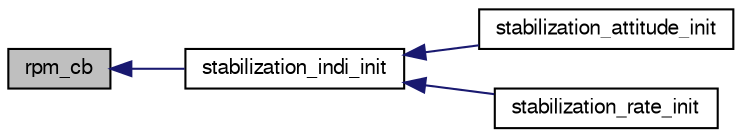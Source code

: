 digraph "rpm_cb"
{
  edge [fontname="FreeSans",fontsize="10",labelfontname="FreeSans",labelfontsize="10"];
  node [fontname="FreeSans",fontsize="10",shape=record];
  rankdir="LR";
  Node1 [label="rpm_cb",height=0.2,width=0.4,color="black", fillcolor="grey75", style="filled", fontcolor="black"];
  Node1 -> Node2 [dir="back",color="midnightblue",fontsize="10",style="solid",fontname="FreeSans"];
  Node2 [label="stabilization_indi_init",height=0.2,width=0.4,color="black", fillcolor="white", style="filled",URL="$stabilization__indi__simple_8h.html#a9b355db7dd60fd053f3fff04eccdc11b",tooltip="Function that initializes important values upon engaging INDI. "];
  Node2 -> Node3 [dir="back",color="midnightblue",fontsize="10",style="solid",fontname="FreeSans"];
  Node3 [label="stabilization_attitude_init",height=0.2,width=0.4,color="black", fillcolor="white", style="filled",URL="$stabilization__attitude__quat__indi_8c.html#a03d27593d891182c04fc5337766733d1",tooltip="stabilization_attitude_init "];
  Node2 -> Node4 [dir="back",color="midnightblue",fontsize="10",style="solid",fontname="FreeSans"];
  Node4 [label="stabilization_rate_init",height=0.2,width=0.4,color="black", fillcolor="white", style="filled",URL="$stabilization__rate__indi_8c.html#afe4783ecccebfb6cfe611d7f248801c2",tooltip="Initialize rate controller. "];
}
